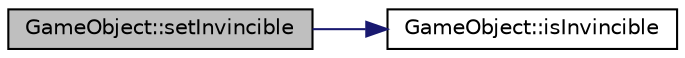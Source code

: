 digraph "GameObject::setInvincible"
{
 // LATEX_PDF_SIZE
  edge [fontname="Helvetica",fontsize="10",labelfontname="Helvetica",labelfontsize="10"];
  node [fontname="Helvetica",fontsize="10",shape=record];
  rankdir="LR";
  Node1 [label="GameObject::setInvincible",height=0.2,width=0.4,color="black", fillcolor="grey75", style="filled", fontcolor="black",tooltip="Set game object Invincible or not."];
  Node1 -> Node2 [color="midnightblue",fontsize="10",style="solid",fontname="Helvetica"];
  Node2 [label="GameObject::isInvincible",height=0.2,width=0.4,color="black", fillcolor="white", style="filled",URL="$class_game_object.html#ae3f596f7a779f415d467a8ef9c0a02b9",tooltip="Return if the game object is Invincible or not."];
}
